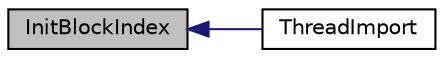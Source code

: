digraph "InitBlockIndex"
{
  edge [fontname="Helvetica",fontsize="10",labelfontname="Helvetica",labelfontsize="10"];
  node [fontname="Helvetica",fontsize="10",shape=record];
  rankdir="LR";
  Node610 [label="InitBlockIndex",height=0.2,width=0.4,color="black", fillcolor="grey75", style="filled", fontcolor="black"];
  Node610 -> Node611 [dir="back",color="midnightblue",fontsize="10",style="solid",fontname="Helvetica"];
  Node611 [label="ThreadImport",height=0.2,width=0.4,color="black", fillcolor="white", style="filled",URL="$init_8cpp.html#a0189c34248cd89bbbe20d4d6045bd7c9"];
}

